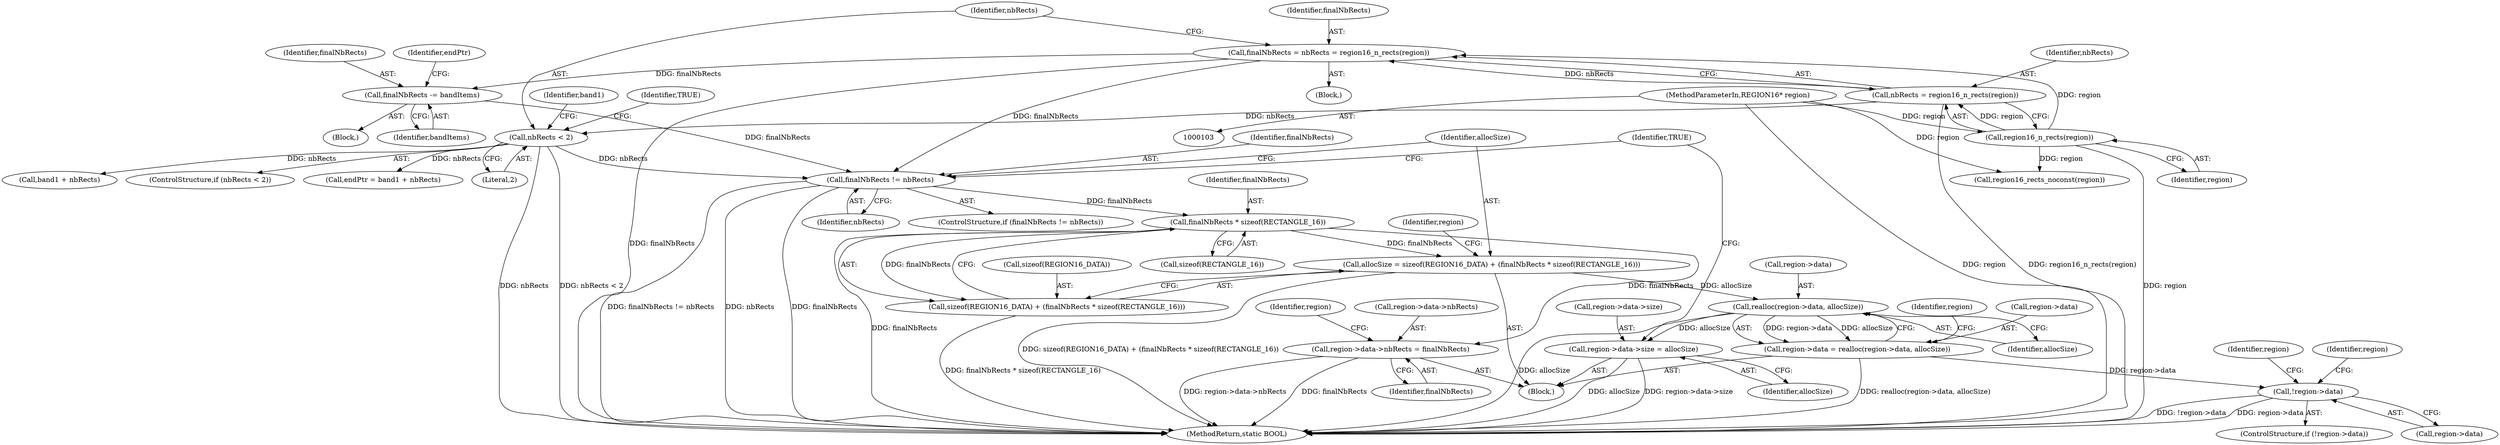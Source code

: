 digraph "1_FreeRDP_fc80ab45621bd966f70594c0b7393ec005a94007_1@API" {
"1000213" [label="(Call,finalNbRects != nbRects)"];
"1000200" [label="(Call,finalNbRects -= bandItems)"];
"1000115" [label="(Call,finalNbRects = nbRects = region16_n_rects(region))"];
"1000117" [label="(Call,nbRects = region16_n_rects(region))"];
"1000119" [label="(Call,region16_n_rects(region))"];
"1000104" [label="(MethodParameterIn,REGION16* region)"];
"1000122" [label="(Call,nbRects < 2)"];
"1000223" [label="(Call,finalNbRects * sizeof(RECTANGLE_16))"];
"1000218" [label="(Call,allocSize = sizeof(REGION16_DATA) + (finalNbRects * sizeof(RECTANGLE_16)))"];
"1000231" [label="(Call,realloc(region->data, allocSize))"];
"1000227" [label="(Call,region->data = realloc(region->data, allocSize))"];
"1000237" [label="(Call,!region->data)"];
"1000257" [label="(Call,region->data->size = allocSize)"];
"1000220" [label="(Call,sizeof(REGION16_DATA) + (finalNbRects * sizeof(RECTANGLE_16)))"];
"1000250" [label="(Call,region->data->nbRects = finalNbRects)"];
"1000122" [label="(Call,nbRects < 2)"];
"1000117" [label="(Call,nbRects = region16_n_rects(region))"];
"1000236" [label="(ControlStructure,if (!region->data))"];
"1000116" [label="(Identifier,finalNbRects)"];
"1000118" [label="(Identifier,nbRects)"];
"1000263" [label="(Identifier,allocSize)"];
"1000266" [label="(MethodReturn,static BOOL)"];
"1000105" [label="(Block,)"];
"1000119" [label="(Call,region16_n_rects(region))"];
"1000128" [label="(Identifier,band1)"];
"1000251" [label="(Call,region->data->nbRects)"];
"1000216" [label="(Block,)"];
"1000133" [label="(Call,band1 + nbRects)"];
"1000231" [label="(Call,realloc(region->data, allocSize))"];
"1000121" [label="(ControlStructure,if (nbRects < 2))"];
"1000235" [label="(Identifier,allocSize)"];
"1000244" [label="(Identifier,region)"];
"1000120" [label="(Identifier,region)"];
"1000131" [label="(Call,endPtr = band1 + nbRects)"];
"1000253" [label="(Identifier,region)"];
"1000213" [label="(Call,finalNbRects != nbRects)"];
"1000228" [label="(Call,region->data)"];
"1000260" [label="(Identifier,region)"];
"1000221" [label="(Call,sizeof(REGION16_DATA))"];
"1000256" [label="(Identifier,finalNbRects)"];
"1000258" [label="(Call,region->data->size)"];
"1000204" [label="(Identifier,endPtr)"];
"1000215" [label="(Identifier,nbRects)"];
"1000212" [label="(ControlStructure,if (finalNbRects != nbRects))"];
"1000257" [label="(Call,region->data->size = allocSize)"];
"1000200" [label="(Call,finalNbRects -= bandItems)"];
"1000225" [label="(Call,sizeof(RECTANGLE_16))"];
"1000229" [label="(Identifier,region)"];
"1000223" [label="(Call,finalNbRects * sizeof(RECTANGLE_16))"];
"1000220" [label="(Call,sizeof(REGION16_DATA) + (finalNbRects * sizeof(RECTANGLE_16)))"];
"1000104" [label="(MethodParameterIn,REGION16* region)"];
"1000239" [label="(Identifier,region)"];
"1000250" [label="(Call,region->data->nbRects = finalNbRects)"];
"1000265" [label="(Identifier,TRUE)"];
"1000238" [label="(Call,region->data)"];
"1000126" [label="(Identifier,TRUE)"];
"1000123" [label="(Identifier,nbRects)"];
"1000232" [label="(Call,region->data)"];
"1000115" [label="(Call,finalNbRects = nbRects = region16_n_rects(region))"];
"1000124" [label="(Literal,2)"];
"1000237" [label="(Call,!region->data)"];
"1000129" [label="(Call,region16_rects_noconst(region))"];
"1000202" [label="(Identifier,bandItems)"];
"1000219" [label="(Identifier,allocSize)"];
"1000224" [label="(Identifier,finalNbRects)"];
"1000201" [label="(Identifier,finalNbRects)"];
"1000163" [label="(Block,)"];
"1000218" [label="(Call,allocSize = sizeof(REGION16_DATA) + (finalNbRects * sizeof(RECTANGLE_16)))"];
"1000214" [label="(Identifier,finalNbRects)"];
"1000227" [label="(Call,region->data = realloc(region->data, allocSize))"];
"1000213" -> "1000212"  [label="AST: "];
"1000213" -> "1000215"  [label="CFG: "];
"1000214" -> "1000213"  [label="AST: "];
"1000215" -> "1000213"  [label="AST: "];
"1000219" -> "1000213"  [label="CFG: "];
"1000265" -> "1000213"  [label="CFG: "];
"1000213" -> "1000266"  [label="DDG: finalNbRects"];
"1000213" -> "1000266"  [label="DDG: finalNbRects != nbRects"];
"1000213" -> "1000266"  [label="DDG: nbRects"];
"1000200" -> "1000213"  [label="DDG: finalNbRects"];
"1000115" -> "1000213"  [label="DDG: finalNbRects"];
"1000122" -> "1000213"  [label="DDG: nbRects"];
"1000213" -> "1000223"  [label="DDG: finalNbRects"];
"1000200" -> "1000163"  [label="AST: "];
"1000200" -> "1000202"  [label="CFG: "];
"1000201" -> "1000200"  [label="AST: "];
"1000202" -> "1000200"  [label="AST: "];
"1000204" -> "1000200"  [label="CFG: "];
"1000115" -> "1000200"  [label="DDG: finalNbRects"];
"1000115" -> "1000105"  [label="AST: "];
"1000115" -> "1000117"  [label="CFG: "];
"1000116" -> "1000115"  [label="AST: "];
"1000117" -> "1000115"  [label="AST: "];
"1000123" -> "1000115"  [label="CFG: "];
"1000115" -> "1000266"  [label="DDG: finalNbRects"];
"1000117" -> "1000115"  [label="DDG: nbRects"];
"1000119" -> "1000115"  [label="DDG: region"];
"1000117" -> "1000119"  [label="CFG: "];
"1000118" -> "1000117"  [label="AST: "];
"1000119" -> "1000117"  [label="AST: "];
"1000117" -> "1000266"  [label="DDG: region16_n_rects(region)"];
"1000119" -> "1000117"  [label="DDG: region"];
"1000117" -> "1000122"  [label="DDG: nbRects"];
"1000119" -> "1000120"  [label="CFG: "];
"1000120" -> "1000119"  [label="AST: "];
"1000119" -> "1000266"  [label="DDG: region"];
"1000104" -> "1000119"  [label="DDG: region"];
"1000119" -> "1000129"  [label="DDG: region"];
"1000104" -> "1000103"  [label="AST: "];
"1000104" -> "1000266"  [label="DDG: region"];
"1000104" -> "1000129"  [label="DDG: region"];
"1000122" -> "1000121"  [label="AST: "];
"1000122" -> "1000124"  [label="CFG: "];
"1000123" -> "1000122"  [label="AST: "];
"1000124" -> "1000122"  [label="AST: "];
"1000126" -> "1000122"  [label="CFG: "];
"1000128" -> "1000122"  [label="CFG: "];
"1000122" -> "1000266"  [label="DDG: nbRects"];
"1000122" -> "1000266"  [label="DDG: nbRects < 2"];
"1000122" -> "1000131"  [label="DDG: nbRects"];
"1000122" -> "1000133"  [label="DDG: nbRects"];
"1000223" -> "1000220"  [label="AST: "];
"1000223" -> "1000225"  [label="CFG: "];
"1000224" -> "1000223"  [label="AST: "];
"1000225" -> "1000223"  [label="AST: "];
"1000220" -> "1000223"  [label="CFG: "];
"1000223" -> "1000266"  [label="DDG: finalNbRects"];
"1000223" -> "1000218"  [label="DDG: finalNbRects"];
"1000223" -> "1000220"  [label="DDG: finalNbRects"];
"1000223" -> "1000250"  [label="DDG: finalNbRects"];
"1000218" -> "1000216"  [label="AST: "];
"1000218" -> "1000220"  [label="CFG: "];
"1000219" -> "1000218"  [label="AST: "];
"1000220" -> "1000218"  [label="AST: "];
"1000229" -> "1000218"  [label="CFG: "];
"1000218" -> "1000266"  [label="DDG: sizeof(REGION16_DATA) + (finalNbRects * sizeof(RECTANGLE_16))"];
"1000218" -> "1000231"  [label="DDG: allocSize"];
"1000231" -> "1000227"  [label="AST: "];
"1000231" -> "1000235"  [label="CFG: "];
"1000232" -> "1000231"  [label="AST: "];
"1000235" -> "1000231"  [label="AST: "];
"1000227" -> "1000231"  [label="CFG: "];
"1000231" -> "1000266"  [label="DDG: allocSize"];
"1000231" -> "1000227"  [label="DDG: region->data"];
"1000231" -> "1000227"  [label="DDG: allocSize"];
"1000231" -> "1000257"  [label="DDG: allocSize"];
"1000227" -> "1000216"  [label="AST: "];
"1000228" -> "1000227"  [label="AST: "];
"1000239" -> "1000227"  [label="CFG: "];
"1000227" -> "1000266"  [label="DDG: realloc(region->data, allocSize)"];
"1000227" -> "1000237"  [label="DDG: region->data"];
"1000237" -> "1000236"  [label="AST: "];
"1000237" -> "1000238"  [label="CFG: "];
"1000238" -> "1000237"  [label="AST: "];
"1000244" -> "1000237"  [label="CFG: "];
"1000253" -> "1000237"  [label="CFG: "];
"1000237" -> "1000266"  [label="DDG: !region->data"];
"1000237" -> "1000266"  [label="DDG: region->data"];
"1000257" -> "1000216"  [label="AST: "];
"1000257" -> "1000263"  [label="CFG: "];
"1000258" -> "1000257"  [label="AST: "];
"1000263" -> "1000257"  [label="AST: "];
"1000265" -> "1000257"  [label="CFG: "];
"1000257" -> "1000266"  [label="DDG: allocSize"];
"1000257" -> "1000266"  [label="DDG: region->data->size"];
"1000221" -> "1000220"  [label="AST: "];
"1000220" -> "1000266"  [label="DDG: finalNbRects * sizeof(RECTANGLE_16)"];
"1000250" -> "1000216"  [label="AST: "];
"1000250" -> "1000256"  [label="CFG: "];
"1000251" -> "1000250"  [label="AST: "];
"1000256" -> "1000250"  [label="AST: "];
"1000260" -> "1000250"  [label="CFG: "];
"1000250" -> "1000266"  [label="DDG: region->data->nbRects"];
"1000250" -> "1000266"  [label="DDG: finalNbRects"];
}
